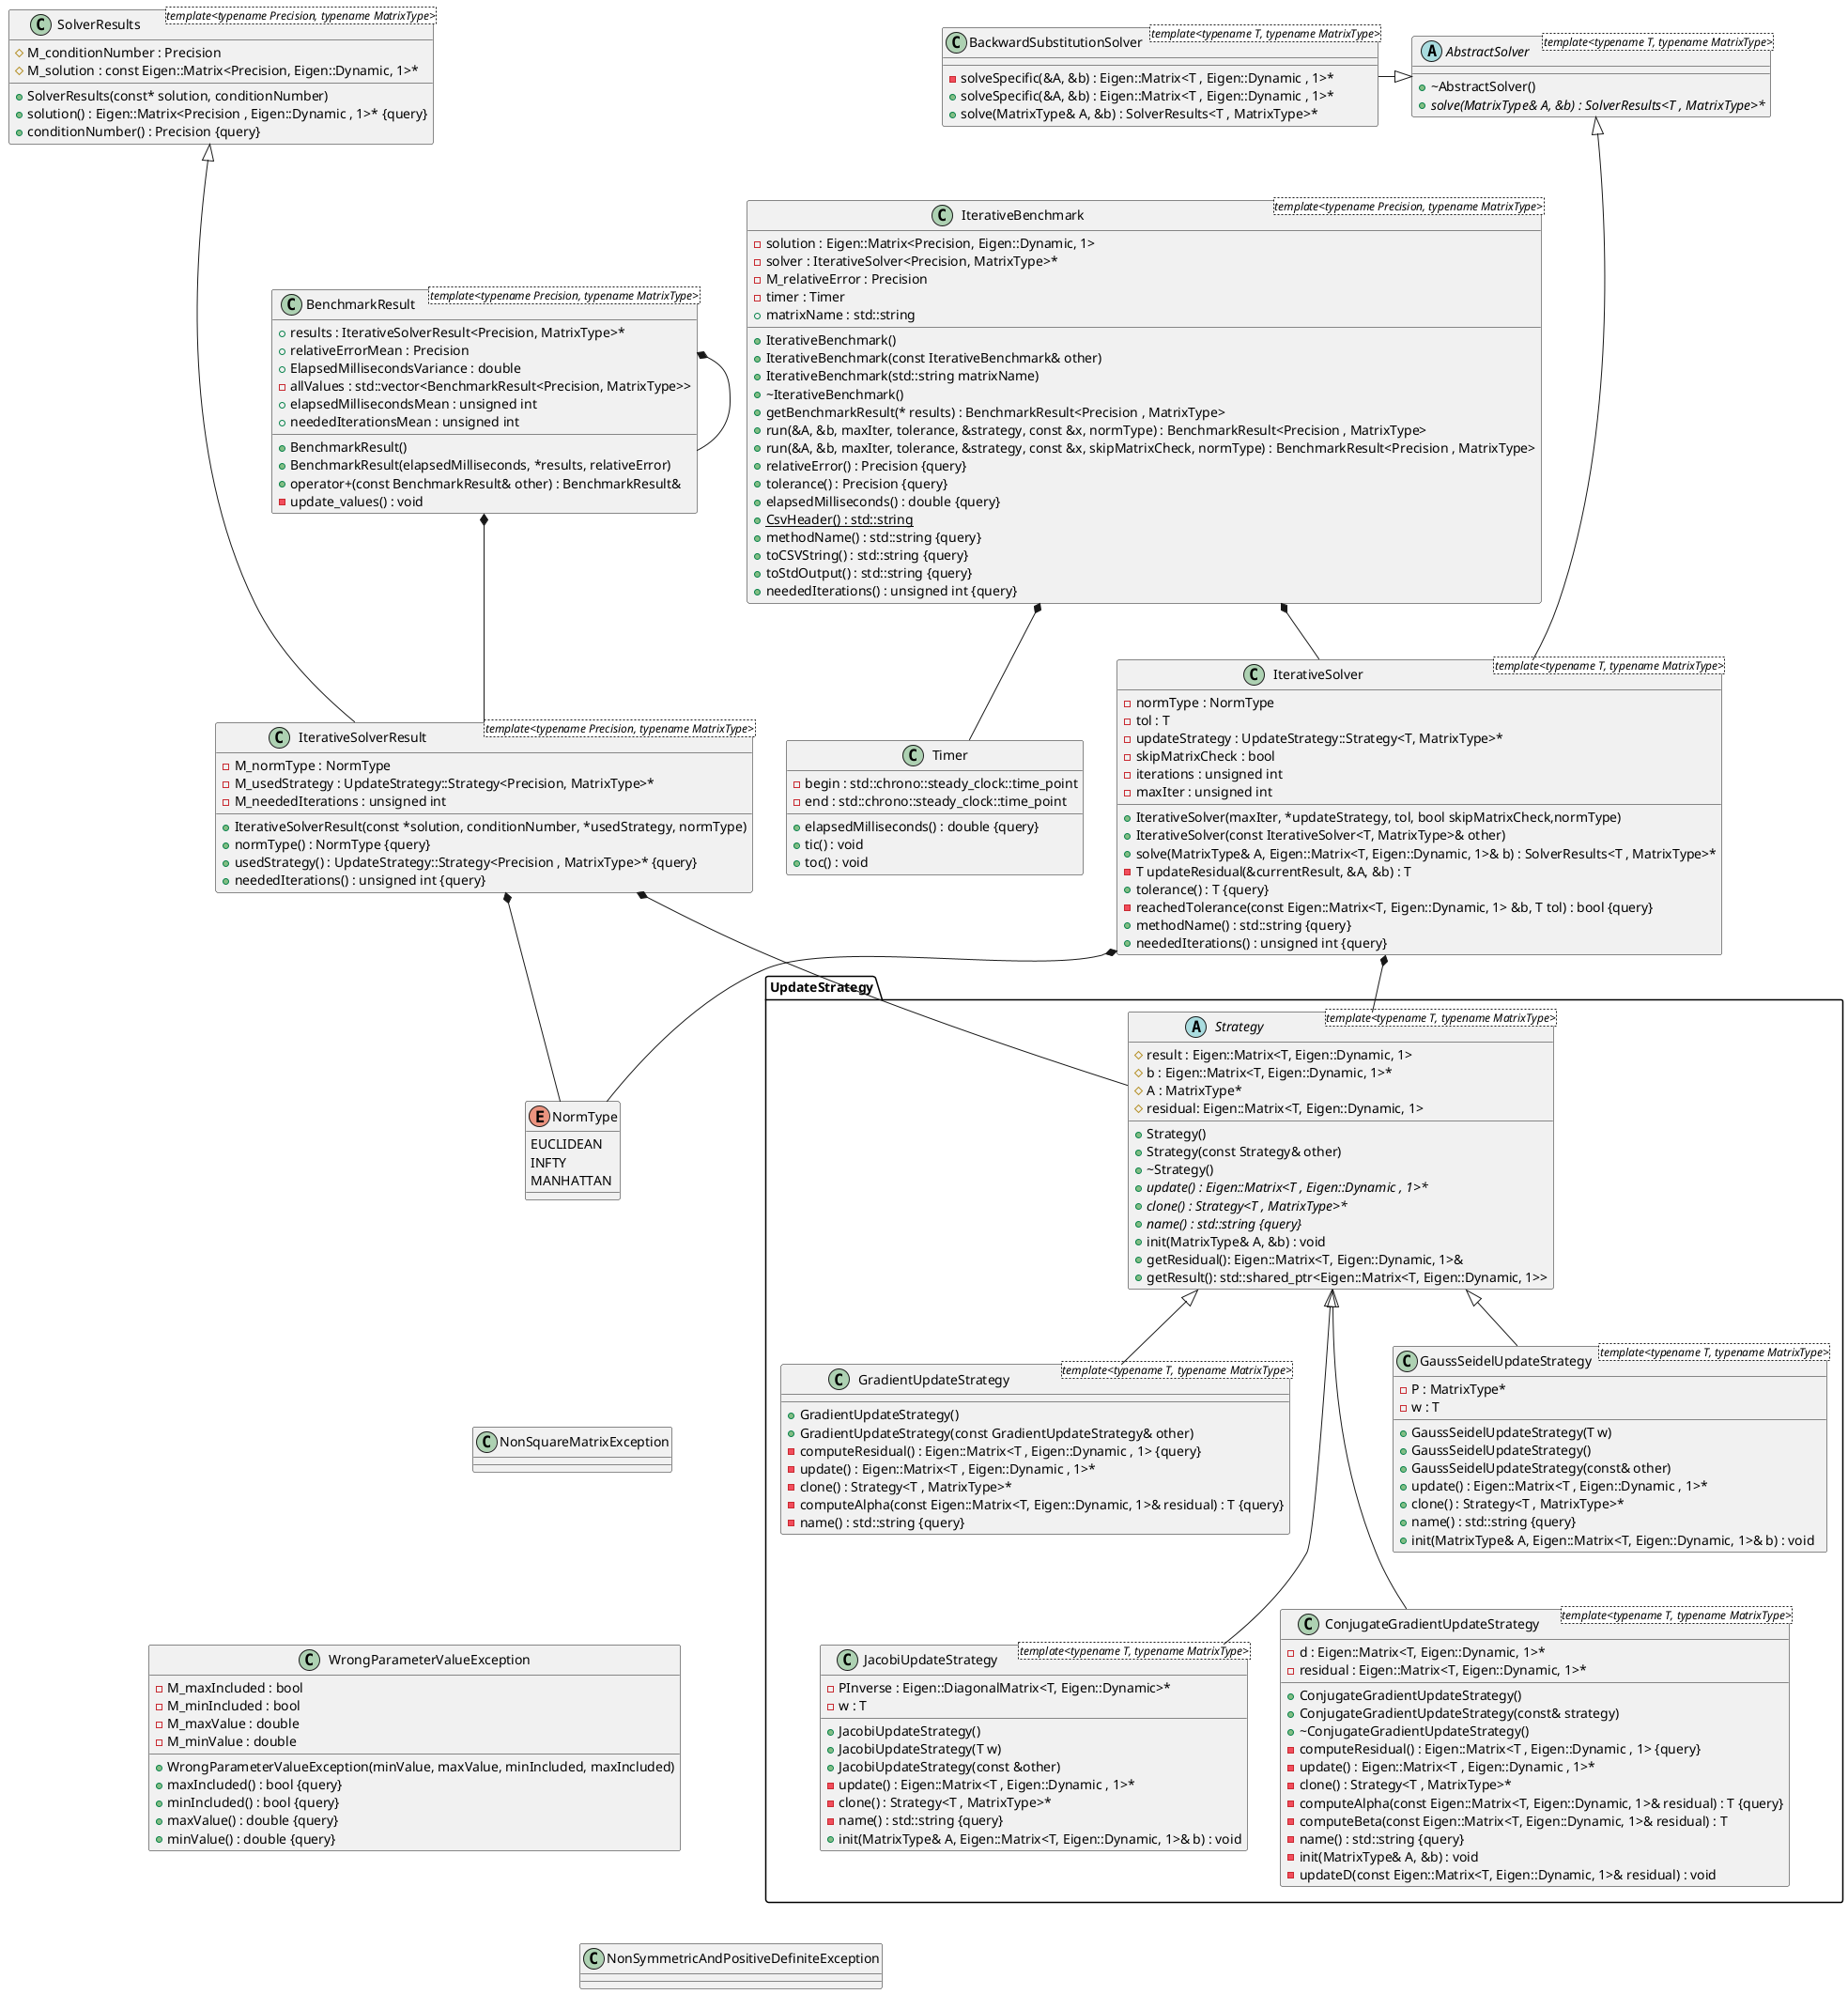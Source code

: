 @startuml
/' Objects '/

abstract class AbstractSolver <template<typename T, typename MatrixType>> {
	+~AbstractSolver()
	+{abstract} solve(MatrixType& A, &b) : SolverResults<T , MatrixType>*
}


class BackwardSubstitutionSolver <template<typename T, typename MatrixType>> {
	-solveSpecific(&A, &b) : Eigen::Matrix<T , Eigen::Dynamic , 1>*
	+solveSpecific(&A, &b) : Eigen::Matrix<T , Eigen::Dynamic , 1>*
	+solve(MatrixType& A, &b) : SolverResults<T , MatrixType>*
}


class IterativeBenchmark <template<typename Precision, typename MatrixType>> {
	+IterativeBenchmark()
	+IterativeBenchmark(const IterativeBenchmark& other)
	+IterativeBenchmark(std::string matrixName)
	+~IterativeBenchmark()
	+getBenchmarkResult(* results) : BenchmarkResult<Precision , MatrixType>
	+run(&A, &b, maxIter, tolerance, &strategy, const &x, normType) : BenchmarkResult<Precision , MatrixType>
	+run(&A, &b, maxIter, tolerance, &strategy, const &x, skipMatrixCheck, normType) : BenchmarkResult<Precision , MatrixType>
	-solution : Eigen::Matrix<Precision, Eigen::Dynamic, 1>
	-solver : IterativeSolver<Precision, MatrixType>*
	-M_relativeError : Precision
	+relativeError() : Precision {query}
	+tolerance() : Precision {query}
	-timer : Timer
	+elapsedMilliseconds() : double {query}
	+{static} CsvHeader() : std::string
	+matrixName : std::string
	+methodName() : std::string {query}
	+toCSVString() : std::string {query}
	+toStdOutput() : std::string {query}
	+neededIterations() : unsigned int {query}
}


class IterativeSolver <template<typename T, typename MatrixType>> {
	+IterativeSolver(maxIter, *updateStrategy, tol, bool skipMatrixCheck,normType)
	+IterativeSolver(const IterativeSolver<T, MatrixType>& other)
	-normType : NormType
	+solve(MatrixType& A, Eigen::Matrix<T, Eigen::Dynamic, 1>& b) : SolverResults<T , MatrixType>*
        -T updateResidual(&currentResult, &A, &b) : T
	-tol : T
	+tolerance() : T {query}
	-updateStrategy : UpdateStrategy::Strategy<T, MatrixType>*
	-reachedTolerance(const Eigen::Matrix<T, Eigen::Dynamic, 1> &b, T tol) : bool {query}
	-skipMatrixCheck : bool
	+methodName() : std::string {query}
	-iterations : unsigned int
	-maxIter : unsigned int
	+neededIterations() : unsigned int {query}
}


class IterativeSolverResult <template<typename Precision, typename MatrixType>> {
	+IterativeSolverResult(const *solution, conditionNumber, *usedStrategy, normType)
	-M_normType : NormType
	+normType() : NormType {query}
	+usedStrategy() : UpdateStrategy::Strategy<Precision , MatrixType>* {query}
	-M_usedStrategy : UpdateStrategy::Strategy<Precision, MatrixType>*
	-M_neededIterations : unsigned int
	+neededIterations() : unsigned int {query}
}


class NonSquareMatrixException {
}


class NonSymmetricAndPositiveDefiniteException {
}


class SolverResults <template<typename Precision, typename MatrixType>> {
	+SolverResults(const* solution, conditionNumber)
	+solution() : Eigen::Matrix<Precision , Eigen::Dynamic , 1>* {query}
	#M_conditionNumber : Precision
	+conditionNumber() : Precision {query}
	#M_solution : const Eigen::Matrix<Precision, Eigen::Dynamic, 1>*
}


class Timer {
	+elapsedMilliseconds() : double {query}
	-begin : std::chrono::steady_clock::time_point
	-end : std::chrono::steady_clock::time_point
	+tic() : void
	+toc() : void
}


class WrongParameterValueException {
	+WrongParameterValueException(minValue, maxValue, minIncluded, maxIncluded)
	-M_maxIncluded : bool
	-M_minIncluded : bool
	+maxIncluded() : bool {query}
	+minIncluded() : bool {query}
	-M_maxValue : double
	-M_minValue : double
	+maxValue() : double {query}
	+minValue() : double {query}
}


enum NormType {
	EUCLIDEAN
	INFTY
	MANHATTAN
}


class BenchmarkResult <template<typename Precision, typename MatrixType>> {
	+BenchmarkResult()
	+BenchmarkResult(elapsedMilliseconds, *results, relativeError)
	+operator+(const BenchmarkResult& other) : BenchmarkResult&
	+results : IterativeSolverResult<Precision, MatrixType>*
	+relativeErrorMean : Precision
	+ElapsedMillisecondsVariance : double
	-allValues : std::vector<BenchmarkResult<Precision, MatrixType>>
	+elapsedMillisecondsMean : unsigned int
	+neededIterationsMean : unsigned int
	-update_values() : void
}


namespace UpdateStrategy {
	class ConjugateGradientUpdateStrategy <template<typename T, typename MatrixType>> {
		+ConjugateGradientUpdateStrategy()
		+ConjugateGradientUpdateStrategy(const& strategy)
		+~ConjugateGradientUpdateStrategy()
		-computeResidual() : Eigen::Matrix<T , Eigen::Dynamic , 1> {query}
		-update() : Eigen::Matrix<T , Eigen::Dynamic , 1>*
		-d : Eigen::Matrix<T, Eigen::Dynamic, 1>*
		-residual : Eigen::Matrix<T, Eigen::Dynamic, 1>*
		-clone() : Strategy<T , MatrixType>*
		-computeAlpha(const Eigen::Matrix<T, Eigen::Dynamic, 1>& residual) : T {query}
		-computeBeta(const Eigen::Matrix<T, Eigen::Dynamic, 1>& residual) : T
		-name() : std::string {query}
		-init(MatrixType& A, &b) : void
		-updateD(const Eigen::Matrix<T, Eigen::Dynamic, 1>& residual) : void
	}

	class GaussSeidelUpdateStrategy <template<typename T, typename MatrixType>> {
		+GaussSeidelUpdateStrategy(T w)
		+GaussSeidelUpdateStrategy()
		+GaussSeidelUpdateStrategy(const& other)
		+update() : Eigen::Matrix<T , Eigen::Dynamic , 1>*
		-P : MatrixType*
		+clone() : Strategy<T , MatrixType>*
		-w : T
		+name() : std::string {query}
		+init(MatrixType& A, Eigen::Matrix<T, Eigen::Dynamic, 1>& b) : void
	}

	class GradientUpdateStrategy <template<typename T, typename MatrixType>> {
		+GradientUpdateStrategy()
		+GradientUpdateStrategy(const GradientUpdateStrategy& other)
		-computeResidual() : Eigen::Matrix<T , Eigen::Dynamic , 1> {query}
		-update() : Eigen::Matrix<T , Eigen::Dynamic , 1>*
		-clone() : Strategy<T , MatrixType>*
		-computeAlpha(const Eigen::Matrix<T, Eigen::Dynamic, 1>& residual) : T {query}
		-name() : std::string {query}
	}

	class JacobiUpdateStrategy <template<typename T, typename MatrixType>> {
		+JacobiUpdateStrategy()
		+JacobiUpdateStrategy(T w)
		+JacobiUpdateStrategy(const &other)
		-PInverse : Eigen::DiagonalMatrix<T, Eigen::Dynamic>*
		-update() : Eigen::Matrix<T , Eigen::Dynamic , 1>*
		-clone() : Strategy<T , MatrixType>*
		-w : T
		-name() : std::string {query}
		+init(MatrixType& A, Eigen::Matrix<T, Eigen::Dynamic, 1>& b) : void
	}

	abstract class Strategy <template<typename T, typename MatrixType>> {
		+Strategy()
		+Strategy(const Strategy& other)
		+~Strategy()
		+{abstract} update() : Eigen::Matrix<T , Eigen::Dynamic , 1>*
		#result : Eigen::Matrix<T, Eigen::Dynamic, 1>
		#b : Eigen::Matrix<T, Eigen::Dynamic, 1>*
		#A : MatrixType*
                #residual: Eigen::Matrix<T, Eigen::Dynamic, 1>
		+{abstract} clone() : Strategy<T , MatrixType>*
		+{abstract} name() : std::string {query}
		+init(MatrixType& A, &b) : void
                +getResidual(): Eigen::Matrix<T, Eigen::Dynamic, 1>&
                +getResult(): std::shared_ptr<Eigen::Matrix<T, Eigen::Dynamic, 1>>
	}
}





/' Inheritance relationships '/

BackwardSubstitutionSolver -|> .AbstractSolver


.AbstractSolver <|--- .IterativeSolver


.SolverResults <|--- .IterativeSolverResult


UpdateStrategy.Strategy <|--- UpdateStrategy.ConjugateGradientUpdateStrategy


UpdateStrategy.Strategy <|-- UpdateStrategy.GaussSeidelUpdateStrategy


UpdateStrategy.Strategy <|-- UpdateStrategy.GradientUpdateStrategy


UpdateStrategy.Strategy <|--- UpdateStrategy.JacobiUpdateStrategy





/' Aggregation relationships '/

.BenchmarkResult *-- .BenchmarkResult


.BenchmarkResult *-- .IterativeSolverResult


.IterativeBenchmark *-- .IterativeSolver


.IterativeBenchmark *-- .Timer


.IterativeSolver *-- .NormType


.IterativeSolver *-- UpdateStrategy.Strategy


.IterativeSolverResult *-- .NormType


.IterativeSolverResult *-- UpdateStrategy.Strategy


together {
  class NonSymmetricAndPositiveDefiniteException
  class NonSquareMatrixException
  class WrongParameterValueException
}

NormType -[hidden]- NonSquareMatrixException
NormType -[hidden]--- NonSymmetricAndPositiveDefiniteException
NormType -[hidden]-- WrongParameterValueException

/' Nested objects '/
@enduml
